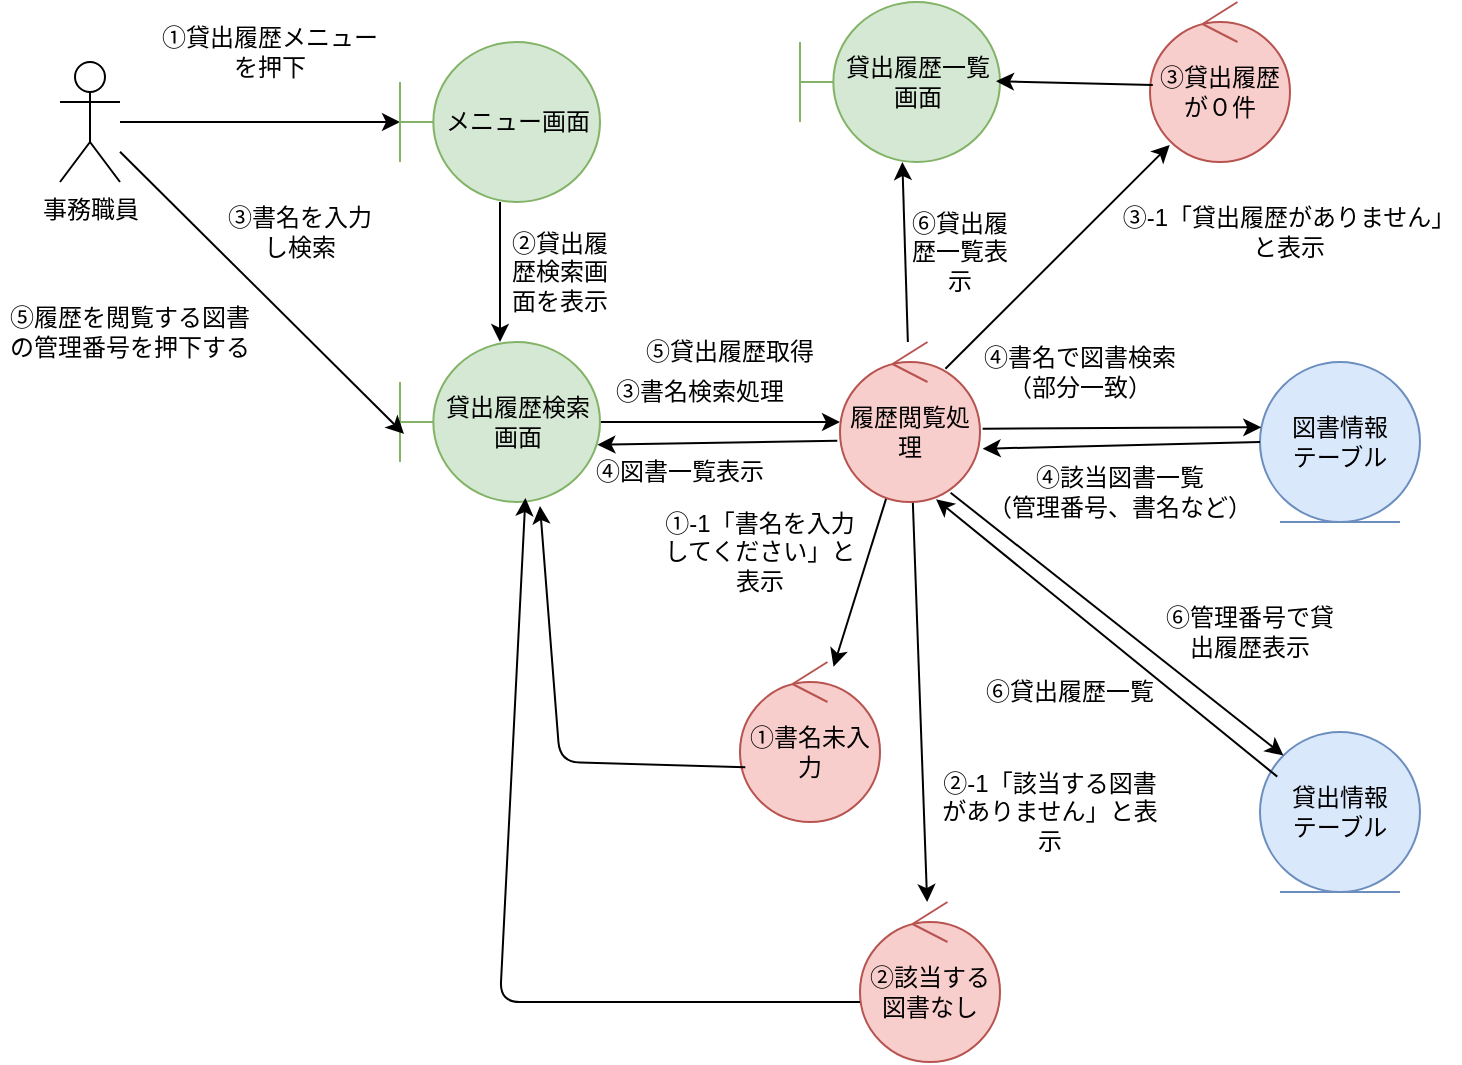 <mxfile>
    <diagram id="jacj8VaNtq4-BNi4eWrG" name="ページ1">
        <mxGraphModel dx="1409" dy="599" grid="1" gridSize="10" guides="1" tooltips="1" connect="1" arrows="1" fold="1" page="1" pageScale="1" pageWidth="1600" pageHeight="1200" math="0" shadow="0">
            <root>
                <mxCell id="0"/>
                <mxCell id="1" parent="0"/>
                <mxCell id="4" value="" style="edgeStyle=none;html=1;" parent="1" source="2" target="3" edge="1">
                    <mxGeometry relative="1" as="geometry"/>
                </mxCell>
                <mxCell id="2" value="事務職員" style="shape=umlActor;verticalLabelPosition=bottom;verticalAlign=top;html=1;" parent="1" vertex="1">
                    <mxGeometry x="80" y="190" width="30" height="60" as="geometry"/>
                </mxCell>
                <mxCell id="8" value="" style="edgeStyle=none;html=1;" parent="1" source="3" target="5" edge="1">
                    <mxGeometry relative="1" as="geometry"/>
                </mxCell>
                <mxCell id="3" value="メニュー画面" style="shape=umlBoundary;whiteSpace=wrap;html=1;fillColor=#d5e8d4;strokeColor=#82b366;" parent="1" vertex="1">
                    <mxGeometry x="250" y="180" width="100" height="80" as="geometry"/>
                </mxCell>
                <mxCell id="13" value="" style="edgeStyle=none;html=1;" parent="1" source="5" target="12" edge="1">
                    <mxGeometry relative="1" as="geometry"/>
                </mxCell>
                <mxCell id="5" value="貸出履歴検索画面" style="shape=umlBoundary;whiteSpace=wrap;html=1;fillColor=#d5e8d4;strokeColor=#82b366;" parent="1" vertex="1">
                    <mxGeometry x="250" y="330" width="100" height="80" as="geometry"/>
                </mxCell>
                <mxCell id="6" value="貸出履歴一覧画面" style="shape=umlBoundary;whiteSpace=wrap;html=1;fillColor=#d5e8d4;strokeColor=#82b366;" parent="1" vertex="1">
                    <mxGeometry x="450" y="160" width="100" height="80" as="geometry"/>
                </mxCell>
                <mxCell id="7" value="①貸出履歴メニューを押下" style="text;html=1;align=center;verticalAlign=middle;whiteSpace=wrap;rounded=0;" parent="1" vertex="1">
                    <mxGeometry x="130" y="170" width="110" height="30" as="geometry"/>
                </mxCell>
                <mxCell id="9" value="➁貸出履歴検索画面を表示" style="text;html=1;align=center;verticalAlign=middle;whiteSpace=wrap;rounded=0;" parent="1" vertex="1">
                    <mxGeometry x="300" y="280" width="60" height="30" as="geometry"/>
                </mxCell>
                <mxCell id="10" value="" style="endArrow=classic;html=1;entryX=0.02;entryY=0.575;entryDx=0;entryDy=0;entryPerimeter=0;" parent="1" source="2" target="5" edge="1">
                    <mxGeometry width="50" height="50" relative="1" as="geometry">
                        <mxPoint x="160" y="240" as="sourcePoint"/>
                        <mxPoint x="210" y="190" as="targetPoint"/>
                    </mxGeometry>
                </mxCell>
                <mxCell id="11" value="③書名を入力し検索" style="text;html=1;align=center;verticalAlign=middle;whiteSpace=wrap;rounded=0;" parent="1" vertex="1">
                    <mxGeometry x="160" y="260" width="80" height="30" as="geometry"/>
                </mxCell>
                <mxCell id="16" value="" style="edgeStyle=none;html=1;" parent="1" source="12" target="15" edge="1">
                    <mxGeometry relative="1" as="geometry">
                        <Array as="points"/>
                    </mxGeometry>
                </mxCell>
                <mxCell id="25" value="" style="edgeStyle=none;html=1;" parent="1" source="12" target="24" edge="1">
                    <mxGeometry relative="1" as="geometry"/>
                </mxCell>
                <mxCell id="38" value="" style="edgeStyle=none;html=1;" parent="1" source="12" target="6" edge="1">
                    <mxGeometry relative="1" as="geometry"/>
                </mxCell>
                <mxCell id="12" value="履歴閲覧処理" style="ellipse;shape=umlControl;whiteSpace=wrap;html=1;fillColor=#f8cecc;strokeColor=#b85450;" parent="1" vertex="1">
                    <mxGeometry x="470" y="330" width="70" height="80" as="geometry"/>
                </mxCell>
                <mxCell id="14" value="③書名検索処理" style="text;html=1;align=center;verticalAlign=middle;whiteSpace=wrap;rounded=0;" parent="1" vertex="1">
                    <mxGeometry x="350" y="340" width="100" height="30" as="geometry"/>
                </mxCell>
                <mxCell id="15" value="①書名未入力" style="ellipse;shape=umlControl;whiteSpace=wrap;html=1;fillColor=#f8cecc;strokeColor=#b85450;" parent="1" vertex="1">
                    <mxGeometry x="420" y="490" width="70" height="80" as="geometry"/>
                </mxCell>
                <mxCell id="18" value="図書情報&lt;div&gt;テーブル&lt;/div&gt;" style="ellipse;shape=umlEntity;whiteSpace=wrap;html=1;fillColor=#dae8fc;strokeColor=#6c8ebf;" parent="1" vertex="1">
                    <mxGeometry x="680" y="340" width="80" height="80" as="geometry"/>
                </mxCell>
                <mxCell id="19" value="" style="edgeStyle=none;html=1;exitX=1.019;exitY=0.542;exitDx=0;exitDy=0;exitPerimeter=0;entryX=0.008;entryY=0.408;entryDx=0;entryDy=0;entryPerimeter=0;" parent="1" source="12" target="18" edge="1">
                    <mxGeometry relative="1" as="geometry">
                        <mxPoint x="505" y="418" as="sourcePoint"/>
                        <mxPoint x="495" y="452" as="targetPoint"/>
                    </mxGeometry>
                </mxCell>
                <mxCell id="20" value="④書名で図書検索（部分一致）" style="text;html=1;align=center;verticalAlign=middle;whiteSpace=wrap;rounded=0;" parent="1" vertex="1">
                    <mxGeometry x="540" y="330" width="100" height="30" as="geometry"/>
                </mxCell>
                <mxCell id="21" value="" style="endArrow=classic;html=1;exitX=0;exitY=0.5;exitDx=0;exitDy=0;entryX=1.019;entryY=0.667;entryDx=0;entryDy=0;entryPerimeter=0;" parent="1" source="18" target="12" edge="1">
                    <mxGeometry width="50" height="50" relative="1" as="geometry">
                        <mxPoint x="610" y="400" as="sourcePoint"/>
                        <mxPoint x="550" y="380" as="targetPoint"/>
                    </mxGeometry>
                </mxCell>
                <mxCell id="22" value="④該当図書一覧&lt;div&gt;（管理番号、書名など）&lt;/div&gt;" style="text;html=1;align=center;verticalAlign=middle;whiteSpace=wrap;rounded=0;" parent="1" vertex="1">
                    <mxGeometry x="540" y="390" width="140" height="30" as="geometry"/>
                </mxCell>
                <mxCell id="23" value="①-1「書名を入力してください」と表示" style="text;html=1;align=center;verticalAlign=middle;whiteSpace=wrap;rounded=0;" parent="1" vertex="1">
                    <mxGeometry x="380" y="420" width="100" height="30" as="geometry"/>
                </mxCell>
                <mxCell id="24" value="➁該当する&lt;div&gt;図書なし&lt;/div&gt;" style="ellipse;shape=umlControl;whiteSpace=wrap;html=1;fillColor=#f8cecc;strokeColor=#b85450;" parent="1" vertex="1">
                    <mxGeometry x="480" y="610" width="70" height="80" as="geometry"/>
                </mxCell>
                <mxCell id="26" value="➁-1「該当する図書がありません」と表示" style="text;html=1;align=center;verticalAlign=middle;whiteSpace=wrap;rounded=0;" parent="1" vertex="1">
                    <mxGeometry x="520" y="550" width="110" height="30" as="geometry"/>
                </mxCell>
                <mxCell id="27" value="" style="endArrow=classic;html=1;entryX=0.627;entryY=0.975;entryDx=0;entryDy=0;entryPerimeter=0;exitX=0;exitY=0.625;exitDx=0;exitDy=0;exitPerimeter=0;" parent="1" source="24" target="5" edge="1">
                    <mxGeometry width="50" height="50" relative="1" as="geometry">
                        <mxPoint x="690" y="500" as="sourcePoint"/>
                        <mxPoint x="740" y="450" as="targetPoint"/>
                        <Array as="points">
                            <mxPoint x="300" y="660"/>
                        </Array>
                    </mxGeometry>
                </mxCell>
                <mxCell id="28" value="" style="endArrow=classic;html=1;exitX=0.038;exitY=0.658;exitDx=0;exitDy=0;exitPerimeter=0;entryX=0.7;entryY=1.025;entryDx=0;entryDy=0;entryPerimeter=0;" parent="1" source="15" target="5" edge="1">
                    <mxGeometry width="50" height="50" relative="1" as="geometry">
                        <mxPoint x="440" y="560" as="sourcePoint"/>
                        <mxPoint x="332" y="441" as="targetPoint"/>
                        <Array as="points">
                            <mxPoint x="330" y="540"/>
                        </Array>
                    </mxGeometry>
                </mxCell>
                <mxCell id="29" value="" style="endArrow=classic;html=1;exitX=-0.019;exitY=0.617;exitDx=0;exitDy=0;exitPerimeter=0;entryX=0.987;entryY=0.642;entryDx=0;entryDy=0;entryPerimeter=0;" parent="1" source="12" target="5" edge="1">
                    <mxGeometry width="50" height="50" relative="1" as="geometry">
                        <mxPoint x="690" y="500" as="sourcePoint"/>
                        <mxPoint x="740" y="450" as="targetPoint"/>
                    </mxGeometry>
                </mxCell>
                <mxCell id="30" value="④図書一覧表示" style="text;html=1;align=center;verticalAlign=middle;whiteSpace=wrap;rounded=0;" parent="1" vertex="1">
                    <mxGeometry x="340" y="380" width="100" height="30" as="geometry"/>
                </mxCell>
                <mxCell id="31" value="&lt;font style=&quot;color: rgb(0, 0, 0);&quot;&gt;➄履歴を閲覧する図書の管理番号を押下する&lt;/font&gt;" style="text;html=1;align=center;verticalAlign=middle;whiteSpace=wrap;rounded=0;fillColor=none;fontColor=#FF3333;strokeColor=none;" parent="1" vertex="1">
                    <mxGeometry x="50" y="310" width="130" height="30" as="geometry"/>
                </mxCell>
                <mxCell id="32" value="&lt;font style=&quot;color: rgb(0, 0, 0);&quot;&gt;➄貸出履歴取得&lt;/font&gt;" style="text;html=1;align=center;verticalAlign=middle;whiteSpace=wrap;rounded=0;fillColor=none;fontColor=#333333;strokeColor=none;" parent="1" vertex="1">
                    <mxGeometry x="370" y="320" width="90" height="30" as="geometry"/>
                </mxCell>
                <mxCell id="33" value="貸出情報&lt;div&gt;テーブル&lt;/div&gt;" style="ellipse;shape=umlEntity;whiteSpace=wrap;html=1;fillColor=#dae8fc;strokeColor=#6c8ebf;" parent="1" vertex="1">
                    <mxGeometry x="680" y="525" width="80" height="80" as="geometry"/>
                </mxCell>
                <mxCell id="34" value="" style="endArrow=classic;html=1;entryX=0;entryY=0;entryDx=0;entryDy=0;exitX=0.79;exitY=0.942;exitDx=0;exitDy=0;exitPerimeter=0;" parent="1" source="12" target="33" edge="1">
                    <mxGeometry width="50" height="50" relative="1" as="geometry">
                        <mxPoint x="460" y="510" as="sourcePoint"/>
                        <mxPoint x="510" y="460" as="targetPoint"/>
                    </mxGeometry>
                </mxCell>
                <mxCell id="35" value="&lt;font style=&quot;color: rgb(0, 0, 0);&quot;&gt;➅管理番号で貸出履歴表示&lt;/font&gt;" style="text;html=1;align=center;verticalAlign=middle;whiteSpace=wrap;rounded=0;fontColor=#FF3333;" parent="1" vertex="1">
                    <mxGeometry x="630" y="460" width="90" height="30" as="geometry"/>
                </mxCell>
                <mxCell id="36" value="" style="endArrow=classic;html=1;entryX=0.686;entryY=0.983;entryDx=0;entryDy=0;entryPerimeter=0;exitX=0.108;exitY=0.279;exitDx=0;exitDy=0;exitPerimeter=0;" parent="1" source="33" target="12" edge="1">
                    <mxGeometry width="50" height="50" relative="1" as="geometry">
                        <mxPoint x="520" y="510" as="sourcePoint"/>
                        <mxPoint x="570" y="460" as="targetPoint"/>
                    </mxGeometry>
                </mxCell>
                <mxCell id="37" value="&lt;font style=&quot;color: rgb(0, 0, 0);&quot;&gt;➅貸出履歴一覧&lt;/font&gt;" style="text;html=1;align=center;verticalAlign=middle;whiteSpace=wrap;rounded=0;fontColor=#FF3333;" parent="1" vertex="1">
                    <mxGeometry x="540" y="490" width="90" height="30" as="geometry"/>
                </mxCell>
                <mxCell id="39" value="➅貸出履歴一覧表示" style="text;html=1;align=center;verticalAlign=middle;whiteSpace=wrap;rounded=0;fontColor=#000000;" parent="1" vertex="1">
                    <mxGeometry x="500" y="270" width="60" height="30" as="geometry"/>
                </mxCell>
                <mxCell id="40" value="③貸出履歴が０件" style="ellipse;shape=umlControl;whiteSpace=wrap;html=1;fillColor=#f8cecc;strokeColor=#b85450;" parent="1" vertex="1">
                    <mxGeometry x="625" y="160" width="70" height="80" as="geometry"/>
                </mxCell>
                <mxCell id="41" value="" style="endArrow=classic;html=1;exitX=0.753;exitY=0.167;exitDx=0;exitDy=0;exitPerimeter=0;entryX=0.141;entryY=0.893;entryDx=0;entryDy=0;entryPerimeter=0;" parent="1" source="12" target="40" edge="1">
                    <mxGeometry width="50" height="50" relative="1" as="geometry">
                        <mxPoint x="270" y="490" as="sourcePoint"/>
                        <mxPoint x="320" y="440" as="targetPoint"/>
                    </mxGeometry>
                </mxCell>
                <mxCell id="43" value="③-1「貸出履歴がありません」と表示" style="text;html=1;align=center;verticalAlign=middle;whiteSpace=wrap;rounded=0;fontColor=#000000;" parent="1" vertex="1">
                    <mxGeometry x="609" y="260" width="171" height="30" as="geometry"/>
                </mxCell>
                <mxCell id="44" value="" style="endArrow=classic;html=1;exitX=0.02;exitY=0.518;exitDx=0;exitDy=0;exitPerimeter=0;entryX=0.98;entryY=0.495;entryDx=0;entryDy=0;entryPerimeter=0;" parent="1" source="40" target="6" edge="1">
                    <mxGeometry width="50" height="50" relative="1" as="geometry">
                        <mxPoint x="620" y="440" as="sourcePoint"/>
                        <mxPoint x="670" y="390" as="targetPoint"/>
                    </mxGeometry>
                </mxCell>
            </root>
        </mxGraphModel>
    </diagram>
</mxfile>